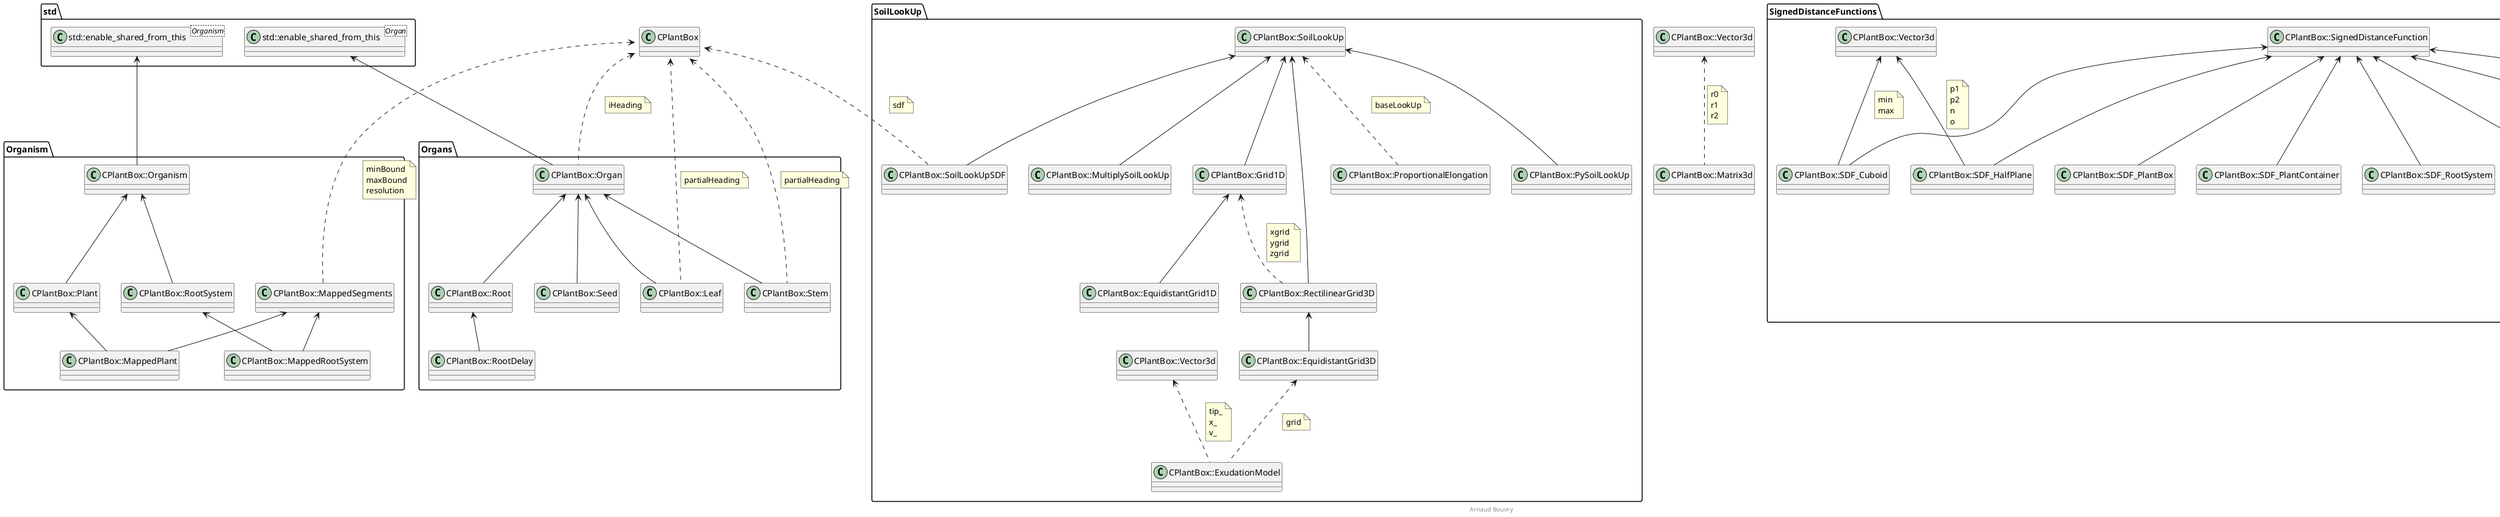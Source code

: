 @startuml
footer Arnaud Bouvry
' Ortho lines (only vertical and horizontal segments)
'skinparam linetype ortho

' Split into 4 pages
'page 2x2
'skinparam pageMargin 10

skinparam svgLinkTarget _parent
skinparam backgroundColor white

'#############
'# misc
'#############

namespace std{
class "std::enable_shared_from_this<Organ>" as esft_organ
class "std::enable_shared_from_this<Organism>" as esft_organism
}

'#############
'# ORGANISM
'#############

package Organism {
class CPlantBox::MappedPlant
class CPlantBox::MappedSegments
class CPlantBox::Plant
class CPlantBox::Organism

CPlantBox::MappedSegments <-- CPlantBox::MappedPlant
CPlantBox::Plant <-- CPlantBox::MappedPlant
CPlantBox::Organism <-- CPlantBox::Plant

esft_organism <-- CPlantBox::Organism

class CPlantBox::MappedRootSystem
class CPlantBox::RootSystem

CPlantBox::MappedSegments <-- CPlantBox::MappedRootSystem
CPlantBox::RootSystem <-- CPlantBox::MappedRootSystem
CPlantBox::Organism <-- CPlantBox::RootSystem
}

CPlantBox::Vector3d <.. CPlantBox::MappedSegments
note on link
minBound
maxBound
resolution
end note

'#############
'# ORGANS
'#############
package Organs {
class CPlantBox::Organ
class CPlantBox::Leaf
class CPlantBox::Root
class CPlantBox::RootDelay
class CPlantBox::Seed
class CPlantBox::Stem

CPlantBox::Organ <-- CPlantBox::Leaf
esft_organ <-- CPlantBox::Organ


CPlantBox::Organ <-- CPlantBox::Root
CPlantBox::Organ <-- CPlantBox::Seed
CPlantBox::Organ <-- CPlantBox::Stem
CPlantBox::Root <-- CPlantBox::RootDelay

CPlantBox::Vector3d <.. CPlantBox::Leaf
note on link
partialHeading
end note

CPlantBox::Vector3d <.. CPlantBox::Stem
note on link
partialHeading
end note
}

CPlantBox::Matrix3d <.. CPlantBox::Organ
note on link
iHeading
end note


'#############
'# SOIL LOOKUP
'#############

package "SoilLookUp" {
class CPlantBox::SoilLookUp
class CPlantBox::MultiplySoilLookUp
class CPlantBox::Grid1D
class CPlantBox::EquidistantGrid1D
class CPlantBox::ExudationModel
class CPlantBox::Vector3d
class CPlantBox::RectilinearGrid3D
class CPlantBox::EquidistantGrid3D
class CPlantBox::ProportionalElongation
class CPlantBox::PySoilLookUp
class CPlantBox::SoilLookUpSDF

CPlantBox::SoilLookUp <-- CPlantBox::Grid1D
CPlantBox::Grid1D <-- CPlantBox::EquidistantGrid1D


CPlantBox::SoilLookUp <-- CPlantBox::RectilinearGrid3D
CPlantBox::Grid1D <.. CPlantBox::RectilinearGrid3D 
note on link
xgrid 
ygrid 
zgrid
end note

CPlantBox::RectilinearGrid3D <-- CPlantBox::EquidistantGrid3D


CPlantBox::EquidistantGrid3D <.. CPlantBox::ExudationModel 
note on link
grid
end note

CPlantBox::Vector3d <.. CPlantBox::ExudationModel 
note on link
tip_
x_
v_
end note

CPlantBox::SoilLookUp <-- CPlantBox::MultiplySoilLookUp

CPlantBox::SoilLookUp <.. CPlantBox::ProportionalElongation 
note on link
baseLookUp
end note

CPlantBox::SoilLookUp <-- CPlantBox::PySoilLookUp

CPlantBox::SoilLookUp <-- CPlantBox::SoilLookUpSDF
} 
'end package

CPlantBox::SignedDistanceFunction <.. CPlantBox::SoilLookUpSDF
note on link
sdf
end note

'#############
'# RANDOM PARAMETERS
'#############

'class CPlantBox::OrganRandomParameter
'class CPlantBox::LeafRandomParameter
'class CPlantBox::RootRandomParameter
'class CPlantBox::SeedRandomParameter
'class CPlantBox::StemRandomParameter

'CPlantBox::OrganRandomParameter <-- CPlantBox::LeafRandomParameter
'CPlantBox::OrganRandomParameter <-- CPlantBox::RootRandomParameter
'CPlantBox::OrganRandomParameter <-- CPlantBox::SeedRandomParameter
'CPlantBox::OrganRandomParameter <-- CPlantBox::StemRandomParameter

'CPlantBox::Vector3d <-- CPlantBox::SeedRandomParameter
'note on link
'seedPoss
'seedPos
'end note

'#############
'# SPECIFIC PARAMETERS
'#############

'class CPlantBox::OrganSpecificParameter
'class CPlantBox::LeafSpecificParameter
'class CPlantBox::RootSpecificParameter
'class CPlantBox::SeedSpecificParameter
'class CPlantBox::StemSpecificParameter

'CPlantBox::OrganSpecificParameter <-- CPlantBox::LeafSpecificParameter
'CPlantBox::OrganSpecificParameter <-- CPlantBox::RootSpecificParameter
'CPlantBox::OrganSpecificParameter <-- CPlantBox::SeedSpecificParameter
'CPlantBox::Vector3d <-- CPlantBox::SeedSpecificParameter
'note on link
'seedPos
'end note

'CPlantBox::OrganSpecificParameter <-- CPlantBox::StemSpecificParameter

'#############
'# GEOMETRY
'#############

class CPlantBox::Matrix3d
class CPlantBox::Vector3d

CPlantBox::Vector3d <.. CPlantBox::Matrix3d
note on link
r0
r1
r2
end note

package SignedDistanceFunctions {
class CPlantBox::SignedDistanceFunction
class CPlantBox::SDF_Complement
class CPlantBox::SDF_Cuboid
class CPlantBox::SDF_Difference
class CPlantBox::SDF_HalfPlane
class CPlantBox::SDF_Intersection
class CPlantBox::SDF_PlantBox
class CPlantBox::SDF_PlantContainer
class CPlantBox::SDF_RootSystem
class CPlantBox::SDF_RotateTranslate
class CPlantBox::SDF_Union


CPlantBox::SignedDistanceFunction <-- CPlantBox::SDF_Complement

CPlantBox::SignedDistanceFunction <-- CPlantBox::SDF_Cuboid
CPlantBox::Vector3d <-- CPlantBox::SDF_Cuboid
note on link
min
max
end note

CPlantBox::SDF_Intersection <-- CPlantBox::SDF_Difference

CPlantBox::SignedDistanceFunction <-- CPlantBox::SDF_HalfPlane
CPlantBox::Vector3d <-- CPlantBox::SDF_HalfPlane
note on link
p1
p2
n
o
end note

CPlantBox::SignedDistanceFunction <-- CPlantBox::SDF_Intersection
CPlantBox::SignedDistanceFunction <-- CPlantBox::SDF_PlantBox
CPlantBox::SignedDistanceFunction <-- CPlantBox::SDF_PlantContainer
CPlantBox::SignedDistanceFunction <-- CPlantBox::SDF_RootSystem
CPlantBox::SignedDistanceFunction <-- CPlantBox::SDF_RotateTranslate
CPlantBox::SDF_Intersection <-- CPlantBox::SDF_Union
}

' Hidden arrows for tighter layout
'CPlantBox::SDF_Complement <-[hidden]- CPlantBox::SDF_Difference
'CPlantBox::SDF_PlantBox <-[hidden]- CPlantBox::SDF_PlantContainer
'CPlantBox::SDF_RootSystem <-[hidden]- CPlantBox::SDF_RotateTranslate


@enduml

